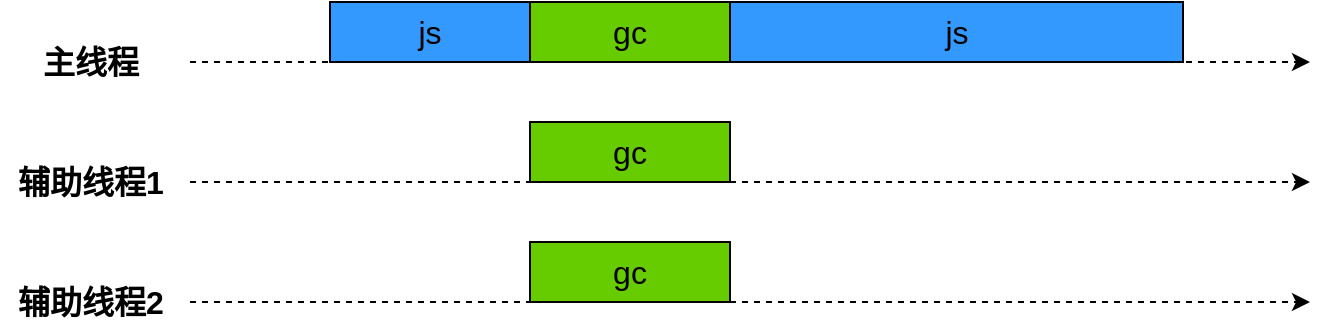 <mxfile version="14.6.13" type="device"><diagram id="bkrU3SRloWl2ZdcnEOHs" name="第 1 页"><mxGraphModel dx="905" dy="655" grid="1" gridSize="10" guides="1" tooltips="1" connect="1" arrows="1" fold="1" page="1" pageScale="1" pageWidth="827" pageHeight="1169" math="0" shadow="0"><root><mxCell id="0"/><mxCell id="1" parent="0"/><mxCell id="YxxphD3yT23tJhAxxENp-1" value="" style="endArrow=classic;html=1;dashed=1;" edge="1" parent="1"><mxGeometry width="50" height="50" relative="1" as="geometry"><mxPoint x="120" y="380" as="sourcePoint"/><mxPoint x="680" y="380" as="targetPoint"/></mxGeometry></mxCell><mxCell id="YxxphD3yT23tJhAxxENp-2" value="" style="endArrow=classic;html=1;dashed=1;" edge="1" parent="1"><mxGeometry width="50" height="50" relative="1" as="geometry"><mxPoint x="120" y="440" as="sourcePoint"/><mxPoint x="680" y="440" as="targetPoint"/></mxGeometry></mxCell><mxCell id="YxxphD3yT23tJhAxxENp-3" value="" style="endArrow=classic;html=1;dashed=1;" edge="1" parent="1"><mxGeometry width="50" height="50" relative="1" as="geometry"><mxPoint x="120" y="500" as="sourcePoint"/><mxPoint x="680" y="500" as="targetPoint"/></mxGeometry></mxCell><mxCell id="YxxphD3yT23tJhAxxENp-4" value="主线程" style="text;html=1;align=center;verticalAlign=middle;resizable=0;points=[];autosize=1;strokeColor=none;fontSize=16;fontStyle=1" vertex="1" parent="1"><mxGeometry x="40" y="370" width="60" height="20" as="geometry"/></mxCell><mxCell id="YxxphD3yT23tJhAxxENp-5" value="辅助线程1" style="text;html=1;align=center;verticalAlign=middle;resizable=0;points=[];autosize=1;strokeColor=none;fontSize=16;fontStyle=1" vertex="1" parent="1"><mxGeometry x="25" y="430" width="90" height="20" as="geometry"/></mxCell><mxCell id="YxxphD3yT23tJhAxxENp-6" value="辅助线程2" style="text;html=1;align=center;verticalAlign=middle;resizable=0;points=[];autosize=1;strokeColor=none;fontSize=16;fontStyle=1" vertex="1" parent="1"><mxGeometry x="25" y="490" width="90" height="20" as="geometry"/></mxCell><mxCell id="YxxphD3yT23tJhAxxENp-7" value="js" style="whiteSpace=wrap;html=1;fontSize=16;fillColor=#3399FF;" vertex="1" parent="1"><mxGeometry x="190" y="350" width="100" height="30" as="geometry"/></mxCell><mxCell id="YxxphD3yT23tJhAxxENp-9" value="gc" style="whiteSpace=wrap;html=1;fontSize=16;fillColor=#66CC00;" vertex="1" parent="1"><mxGeometry x="290" y="350" width="100" height="30" as="geometry"/></mxCell><mxCell id="YxxphD3yT23tJhAxxENp-10" value="js" style="whiteSpace=wrap;html=1;fontSize=16;fillColor=#3399FF;" vertex="1" parent="1"><mxGeometry x="390" y="350" width="226.5" height="30" as="geometry"/></mxCell><mxCell id="YxxphD3yT23tJhAxxENp-11" value="gc" style="whiteSpace=wrap;html=1;fontSize=16;fillColor=#66CC00;" vertex="1" parent="1"><mxGeometry x="290" y="410" width="100" height="30" as="geometry"/></mxCell><mxCell id="YxxphD3yT23tJhAxxENp-12" value="gc" style="whiteSpace=wrap;html=1;fontSize=16;fillColor=#66CC00;" vertex="1" parent="1"><mxGeometry x="290" y="470" width="100" height="30" as="geometry"/></mxCell></root></mxGraphModel></diagram></mxfile>